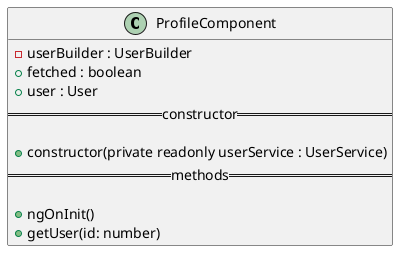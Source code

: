 @startuml ProfileComponent diagram
class ProfileComponent {
  - userBuilder : UserBuilder
  + fetched : boolean
  + user : User
  ==constructor==

  + constructor(private readonly userService : UserService)
  ==methods==

  + ngOnInit()
  + getUser(id: number)
}
@enduml
